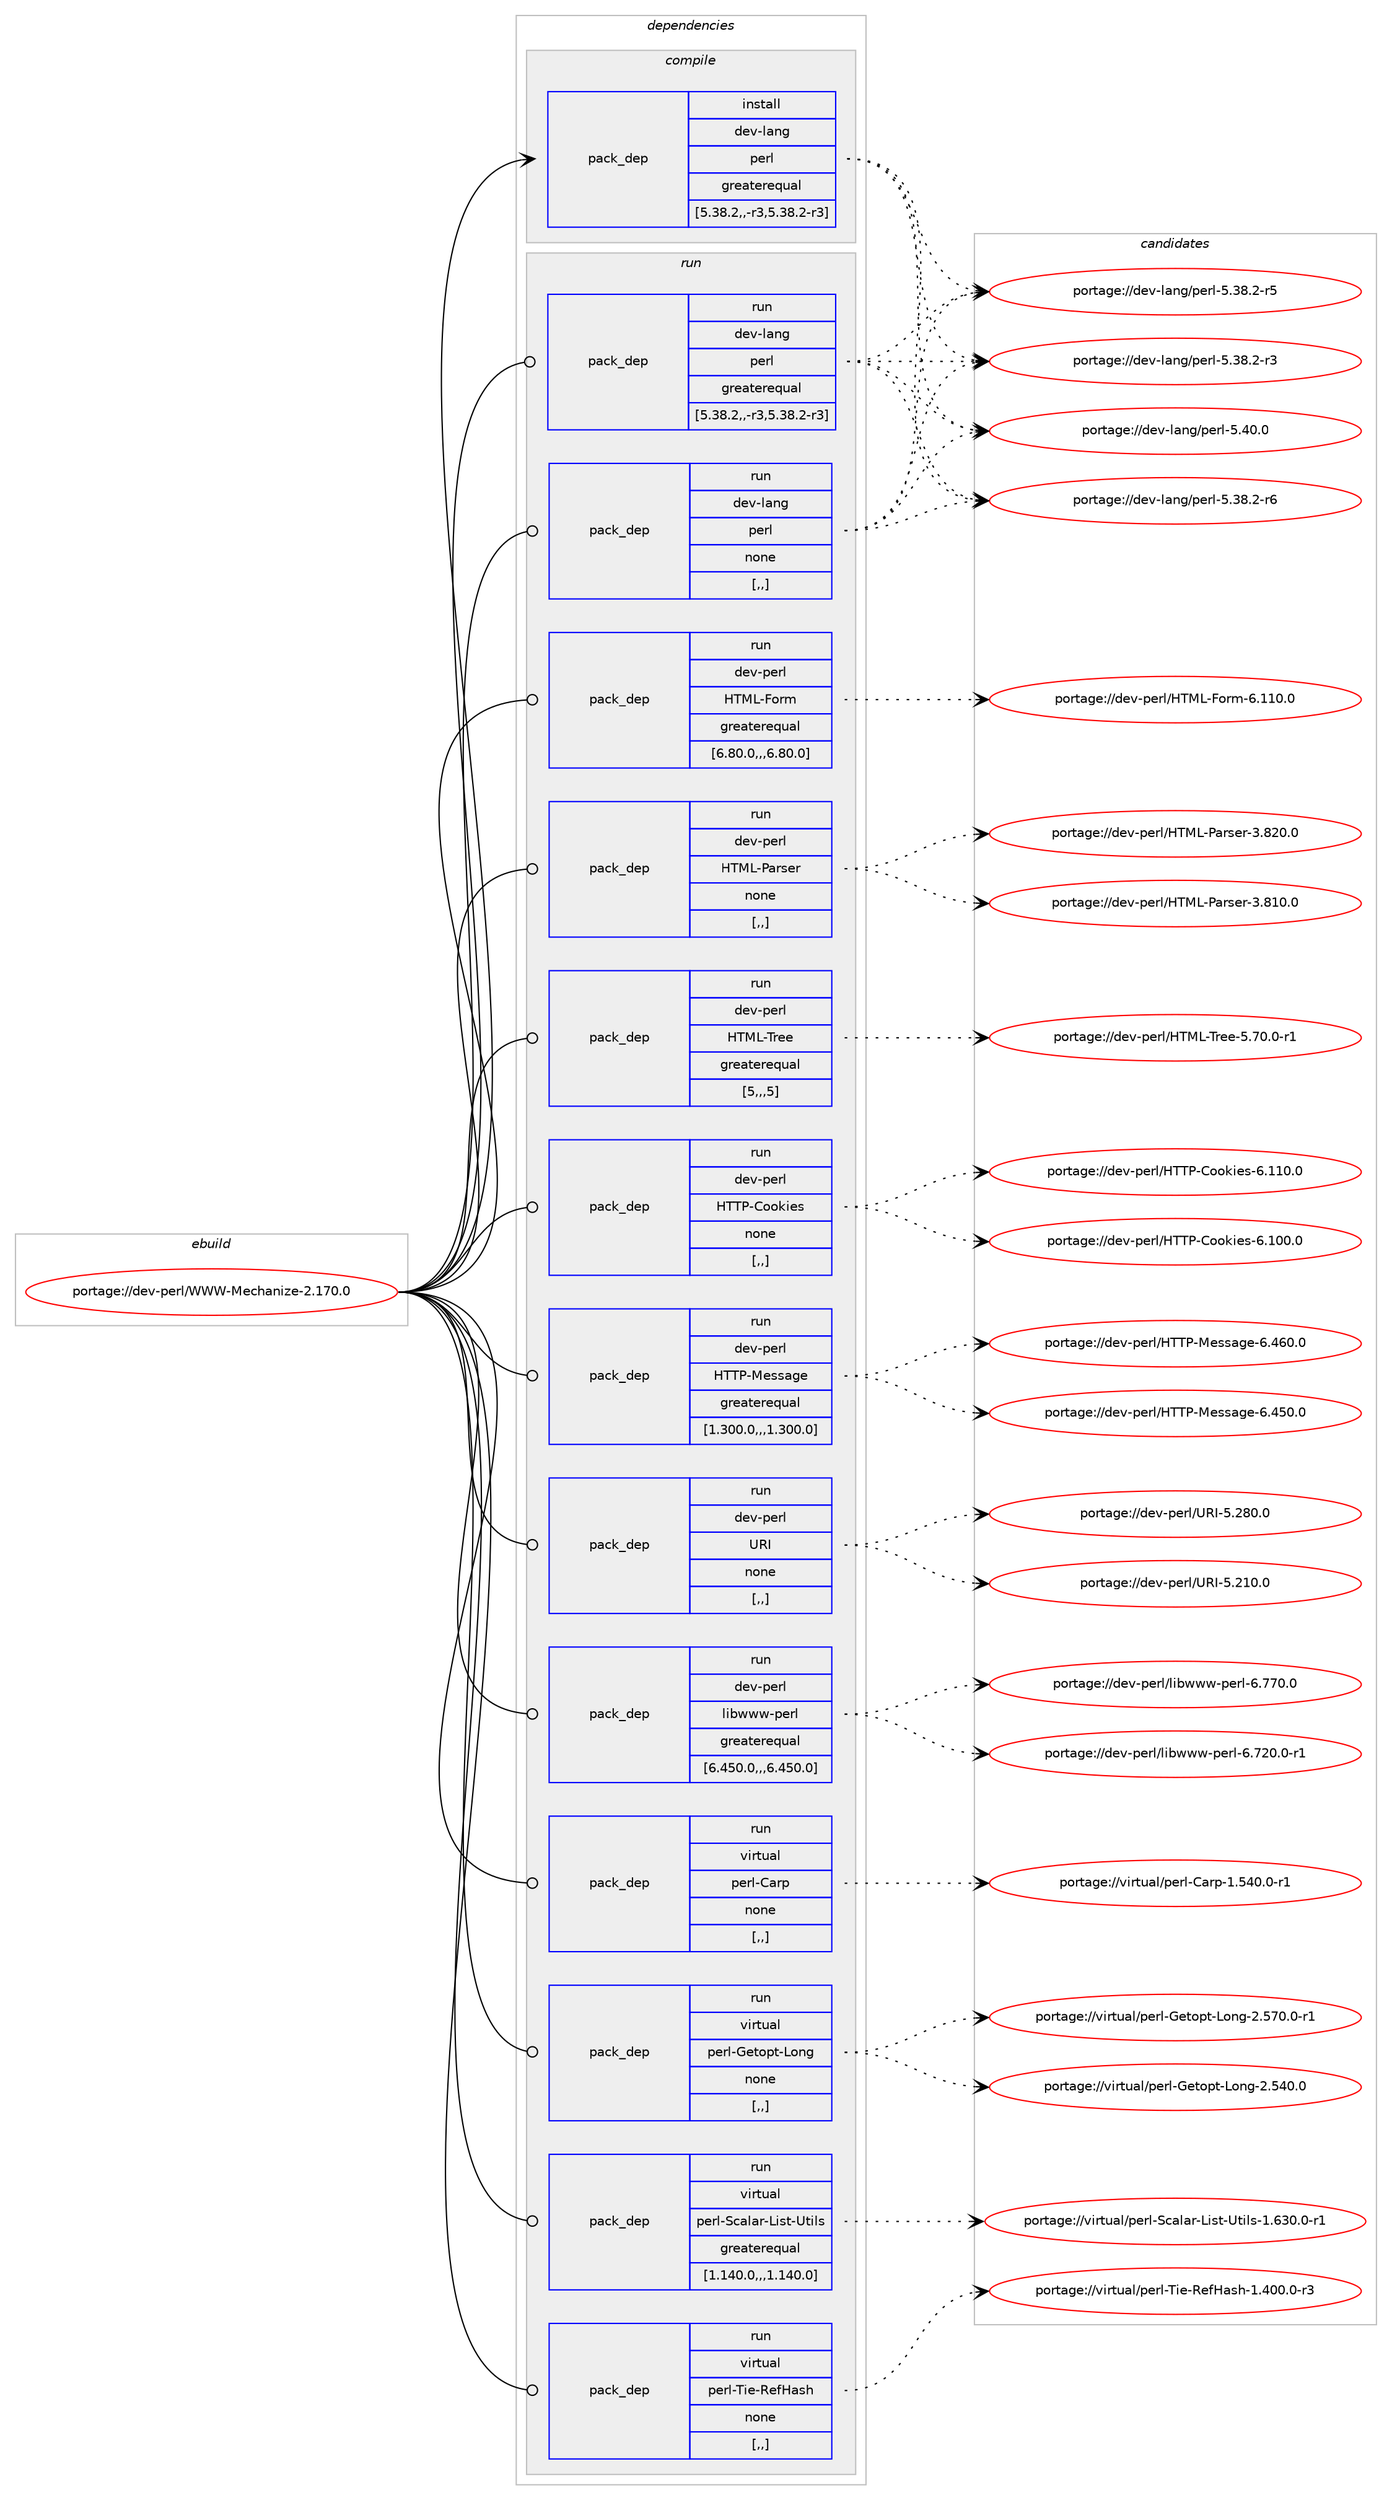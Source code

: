 digraph prolog {

# *************
# Graph options
# *************

newrank=true;
concentrate=true;
compound=true;
graph [rankdir=LR,fontname=Helvetica,fontsize=10,ranksep=1.5];#, ranksep=2.5, nodesep=0.2];
edge  [arrowhead=vee];
node  [fontname=Helvetica,fontsize=10];

# **********
# The ebuild
# **********

subgraph cluster_leftcol {
color=gray;
label=<<i>ebuild</i>>;
id [label="portage://dev-perl/WWW-Mechanize-2.170.0", color=red, width=4, href="../dev-perl/WWW-Mechanize-2.170.0.svg"];
}

# ****************
# The dependencies
# ****************

subgraph cluster_midcol {
color=gray;
label=<<i>dependencies</i>>;
subgraph cluster_compile {
fillcolor="#eeeeee";
style=filled;
label=<<i>compile</i>>;
subgraph pack107569 {
dependency138919 [label=<<TABLE BORDER="0" CELLBORDER="1" CELLSPACING="0" CELLPADDING="4" WIDTH="220"><TR><TD ROWSPAN="6" CELLPADDING="30">pack_dep</TD></TR><TR><TD WIDTH="110">install</TD></TR><TR><TD>dev-lang</TD></TR><TR><TD>perl</TD></TR><TR><TD>greaterequal</TD></TR><TR><TD>[5.38.2,,-r3,5.38.2-r3]</TD></TR></TABLE>>, shape=none, color=blue];
}
id:e -> dependency138919:w [weight=20,style="solid",arrowhead="vee"];
}
subgraph cluster_compileandrun {
fillcolor="#eeeeee";
style=filled;
label=<<i>compile and run</i>>;
}
subgraph cluster_run {
fillcolor="#eeeeee";
style=filled;
label=<<i>run</i>>;
subgraph pack107570 {
dependency138920 [label=<<TABLE BORDER="0" CELLBORDER="1" CELLSPACING="0" CELLPADDING="4" WIDTH="220"><TR><TD ROWSPAN="6" CELLPADDING="30">pack_dep</TD></TR><TR><TD WIDTH="110">run</TD></TR><TR><TD>dev-lang</TD></TR><TR><TD>perl</TD></TR><TR><TD>greaterequal</TD></TR><TR><TD>[5.38.2,,-r3,5.38.2-r3]</TD></TR></TABLE>>, shape=none, color=blue];
}
id:e -> dependency138920:w [weight=20,style="solid",arrowhead="odot"];
subgraph pack107571 {
dependency138921 [label=<<TABLE BORDER="0" CELLBORDER="1" CELLSPACING="0" CELLPADDING="4" WIDTH="220"><TR><TD ROWSPAN="6" CELLPADDING="30">pack_dep</TD></TR><TR><TD WIDTH="110">run</TD></TR><TR><TD>dev-lang</TD></TR><TR><TD>perl</TD></TR><TR><TD>none</TD></TR><TR><TD>[,,]</TD></TR></TABLE>>, shape=none, color=blue];
}
id:e -> dependency138921:w [weight=20,style="solid",arrowhead="odot"];
subgraph pack107572 {
dependency138922 [label=<<TABLE BORDER="0" CELLBORDER="1" CELLSPACING="0" CELLPADDING="4" WIDTH="220"><TR><TD ROWSPAN="6" CELLPADDING="30">pack_dep</TD></TR><TR><TD WIDTH="110">run</TD></TR><TR><TD>dev-perl</TD></TR><TR><TD>HTML-Form</TD></TR><TR><TD>greaterequal</TD></TR><TR><TD>[6.80.0,,,6.80.0]</TD></TR></TABLE>>, shape=none, color=blue];
}
id:e -> dependency138922:w [weight=20,style="solid",arrowhead="odot"];
subgraph pack107573 {
dependency138923 [label=<<TABLE BORDER="0" CELLBORDER="1" CELLSPACING="0" CELLPADDING="4" WIDTH="220"><TR><TD ROWSPAN="6" CELLPADDING="30">pack_dep</TD></TR><TR><TD WIDTH="110">run</TD></TR><TR><TD>dev-perl</TD></TR><TR><TD>HTML-Parser</TD></TR><TR><TD>none</TD></TR><TR><TD>[,,]</TD></TR></TABLE>>, shape=none, color=blue];
}
id:e -> dependency138923:w [weight=20,style="solid",arrowhead="odot"];
subgraph pack107574 {
dependency138924 [label=<<TABLE BORDER="0" CELLBORDER="1" CELLSPACING="0" CELLPADDING="4" WIDTH="220"><TR><TD ROWSPAN="6" CELLPADDING="30">pack_dep</TD></TR><TR><TD WIDTH="110">run</TD></TR><TR><TD>dev-perl</TD></TR><TR><TD>HTML-Tree</TD></TR><TR><TD>greaterequal</TD></TR><TR><TD>[5,,,5]</TD></TR></TABLE>>, shape=none, color=blue];
}
id:e -> dependency138924:w [weight=20,style="solid",arrowhead="odot"];
subgraph pack107575 {
dependency138925 [label=<<TABLE BORDER="0" CELLBORDER="1" CELLSPACING="0" CELLPADDING="4" WIDTH="220"><TR><TD ROWSPAN="6" CELLPADDING="30">pack_dep</TD></TR><TR><TD WIDTH="110">run</TD></TR><TR><TD>dev-perl</TD></TR><TR><TD>HTTP-Cookies</TD></TR><TR><TD>none</TD></TR><TR><TD>[,,]</TD></TR></TABLE>>, shape=none, color=blue];
}
id:e -> dependency138925:w [weight=20,style="solid",arrowhead="odot"];
subgraph pack107576 {
dependency138926 [label=<<TABLE BORDER="0" CELLBORDER="1" CELLSPACING="0" CELLPADDING="4" WIDTH="220"><TR><TD ROWSPAN="6" CELLPADDING="30">pack_dep</TD></TR><TR><TD WIDTH="110">run</TD></TR><TR><TD>dev-perl</TD></TR><TR><TD>HTTP-Message</TD></TR><TR><TD>greaterequal</TD></TR><TR><TD>[1.300.0,,,1.300.0]</TD></TR></TABLE>>, shape=none, color=blue];
}
id:e -> dependency138926:w [weight=20,style="solid",arrowhead="odot"];
subgraph pack107577 {
dependency138927 [label=<<TABLE BORDER="0" CELLBORDER="1" CELLSPACING="0" CELLPADDING="4" WIDTH="220"><TR><TD ROWSPAN="6" CELLPADDING="30">pack_dep</TD></TR><TR><TD WIDTH="110">run</TD></TR><TR><TD>dev-perl</TD></TR><TR><TD>URI</TD></TR><TR><TD>none</TD></TR><TR><TD>[,,]</TD></TR></TABLE>>, shape=none, color=blue];
}
id:e -> dependency138927:w [weight=20,style="solid",arrowhead="odot"];
subgraph pack107578 {
dependency138928 [label=<<TABLE BORDER="0" CELLBORDER="1" CELLSPACING="0" CELLPADDING="4" WIDTH="220"><TR><TD ROWSPAN="6" CELLPADDING="30">pack_dep</TD></TR><TR><TD WIDTH="110">run</TD></TR><TR><TD>dev-perl</TD></TR><TR><TD>libwww-perl</TD></TR><TR><TD>greaterequal</TD></TR><TR><TD>[6.450.0,,,6.450.0]</TD></TR></TABLE>>, shape=none, color=blue];
}
id:e -> dependency138928:w [weight=20,style="solid",arrowhead="odot"];
subgraph pack107579 {
dependency138929 [label=<<TABLE BORDER="0" CELLBORDER="1" CELLSPACING="0" CELLPADDING="4" WIDTH="220"><TR><TD ROWSPAN="6" CELLPADDING="30">pack_dep</TD></TR><TR><TD WIDTH="110">run</TD></TR><TR><TD>virtual</TD></TR><TR><TD>perl-Carp</TD></TR><TR><TD>none</TD></TR><TR><TD>[,,]</TD></TR></TABLE>>, shape=none, color=blue];
}
id:e -> dependency138929:w [weight=20,style="solid",arrowhead="odot"];
subgraph pack107580 {
dependency138930 [label=<<TABLE BORDER="0" CELLBORDER="1" CELLSPACING="0" CELLPADDING="4" WIDTH="220"><TR><TD ROWSPAN="6" CELLPADDING="30">pack_dep</TD></TR><TR><TD WIDTH="110">run</TD></TR><TR><TD>virtual</TD></TR><TR><TD>perl-Getopt-Long</TD></TR><TR><TD>none</TD></TR><TR><TD>[,,]</TD></TR></TABLE>>, shape=none, color=blue];
}
id:e -> dependency138930:w [weight=20,style="solid",arrowhead="odot"];
subgraph pack107581 {
dependency138931 [label=<<TABLE BORDER="0" CELLBORDER="1" CELLSPACING="0" CELLPADDING="4" WIDTH="220"><TR><TD ROWSPAN="6" CELLPADDING="30">pack_dep</TD></TR><TR><TD WIDTH="110">run</TD></TR><TR><TD>virtual</TD></TR><TR><TD>perl-Scalar-List-Utils</TD></TR><TR><TD>greaterequal</TD></TR><TR><TD>[1.140.0,,,1.140.0]</TD></TR></TABLE>>, shape=none, color=blue];
}
id:e -> dependency138931:w [weight=20,style="solid",arrowhead="odot"];
subgraph pack107582 {
dependency138932 [label=<<TABLE BORDER="0" CELLBORDER="1" CELLSPACING="0" CELLPADDING="4" WIDTH="220"><TR><TD ROWSPAN="6" CELLPADDING="30">pack_dep</TD></TR><TR><TD WIDTH="110">run</TD></TR><TR><TD>virtual</TD></TR><TR><TD>perl-Tie-RefHash</TD></TR><TR><TD>none</TD></TR><TR><TD>[,,]</TD></TR></TABLE>>, shape=none, color=blue];
}
id:e -> dependency138932:w [weight=20,style="solid",arrowhead="odot"];
}
}

# **************
# The candidates
# **************

subgraph cluster_choices {
rank=same;
color=gray;
label=<<i>candidates</i>>;

subgraph choice107569 {
color=black;
nodesep=1;
choice10010111845108971101034711210111410845534652484648 [label="portage://dev-lang/perl-5.40.0", color=red, width=4,href="../dev-lang/perl-5.40.0.svg"];
choice100101118451089711010347112101114108455346515646504511454 [label="portage://dev-lang/perl-5.38.2-r6", color=red, width=4,href="../dev-lang/perl-5.38.2-r6.svg"];
choice100101118451089711010347112101114108455346515646504511453 [label="portage://dev-lang/perl-5.38.2-r5", color=red, width=4,href="../dev-lang/perl-5.38.2-r5.svg"];
choice100101118451089711010347112101114108455346515646504511451 [label="portage://dev-lang/perl-5.38.2-r3", color=red, width=4,href="../dev-lang/perl-5.38.2-r3.svg"];
dependency138919:e -> choice10010111845108971101034711210111410845534652484648:w [style=dotted,weight="100"];
dependency138919:e -> choice100101118451089711010347112101114108455346515646504511454:w [style=dotted,weight="100"];
dependency138919:e -> choice100101118451089711010347112101114108455346515646504511453:w [style=dotted,weight="100"];
dependency138919:e -> choice100101118451089711010347112101114108455346515646504511451:w [style=dotted,weight="100"];
}
subgraph choice107570 {
color=black;
nodesep=1;
choice10010111845108971101034711210111410845534652484648 [label="portage://dev-lang/perl-5.40.0", color=red, width=4,href="../dev-lang/perl-5.40.0.svg"];
choice100101118451089711010347112101114108455346515646504511454 [label="portage://dev-lang/perl-5.38.2-r6", color=red, width=4,href="../dev-lang/perl-5.38.2-r6.svg"];
choice100101118451089711010347112101114108455346515646504511453 [label="portage://dev-lang/perl-5.38.2-r5", color=red, width=4,href="../dev-lang/perl-5.38.2-r5.svg"];
choice100101118451089711010347112101114108455346515646504511451 [label="portage://dev-lang/perl-5.38.2-r3", color=red, width=4,href="../dev-lang/perl-5.38.2-r3.svg"];
dependency138920:e -> choice10010111845108971101034711210111410845534652484648:w [style=dotted,weight="100"];
dependency138920:e -> choice100101118451089711010347112101114108455346515646504511454:w [style=dotted,weight="100"];
dependency138920:e -> choice100101118451089711010347112101114108455346515646504511453:w [style=dotted,weight="100"];
dependency138920:e -> choice100101118451089711010347112101114108455346515646504511451:w [style=dotted,weight="100"];
}
subgraph choice107571 {
color=black;
nodesep=1;
choice10010111845108971101034711210111410845534652484648 [label="portage://dev-lang/perl-5.40.0", color=red, width=4,href="../dev-lang/perl-5.40.0.svg"];
choice100101118451089711010347112101114108455346515646504511454 [label="portage://dev-lang/perl-5.38.2-r6", color=red, width=4,href="../dev-lang/perl-5.38.2-r6.svg"];
choice100101118451089711010347112101114108455346515646504511453 [label="portage://dev-lang/perl-5.38.2-r5", color=red, width=4,href="../dev-lang/perl-5.38.2-r5.svg"];
choice100101118451089711010347112101114108455346515646504511451 [label="portage://dev-lang/perl-5.38.2-r3", color=red, width=4,href="../dev-lang/perl-5.38.2-r3.svg"];
dependency138921:e -> choice10010111845108971101034711210111410845534652484648:w [style=dotted,weight="100"];
dependency138921:e -> choice100101118451089711010347112101114108455346515646504511454:w [style=dotted,weight="100"];
dependency138921:e -> choice100101118451089711010347112101114108455346515646504511453:w [style=dotted,weight="100"];
dependency138921:e -> choice100101118451089711010347112101114108455346515646504511451:w [style=dotted,weight="100"];
}
subgraph choice107572 {
color=black;
nodesep=1;
choice10010111845112101114108477284777645701111141094554464949484648 [label="portage://dev-perl/HTML-Form-6.110.0", color=red, width=4,href="../dev-perl/HTML-Form-6.110.0.svg"];
dependency138922:e -> choice10010111845112101114108477284777645701111141094554464949484648:w [style=dotted,weight="100"];
}
subgraph choice107573 {
color=black;
nodesep=1;
choice1001011184511210111410847728477764580971141151011144551465650484648 [label="portage://dev-perl/HTML-Parser-3.820.0", color=red, width=4,href="../dev-perl/HTML-Parser-3.820.0.svg"];
choice1001011184511210111410847728477764580971141151011144551465649484648 [label="portage://dev-perl/HTML-Parser-3.810.0", color=red, width=4,href="../dev-perl/HTML-Parser-3.810.0.svg"];
dependency138923:e -> choice1001011184511210111410847728477764580971141151011144551465650484648:w [style=dotted,weight="100"];
dependency138923:e -> choice1001011184511210111410847728477764580971141151011144551465649484648:w [style=dotted,weight="100"];
}
subgraph choice107574 {
color=black;
nodesep=1;
choice1001011184511210111410847728477764584114101101455346554846484511449 [label="portage://dev-perl/HTML-Tree-5.70.0-r1", color=red, width=4,href="../dev-perl/HTML-Tree-5.70.0-r1.svg"];
dependency138924:e -> choice1001011184511210111410847728477764584114101101455346554846484511449:w [style=dotted,weight="100"];
}
subgraph choice107575 {
color=black;
nodesep=1;
choice10010111845112101114108477284848045671111111071051011154554464949484648 [label="portage://dev-perl/HTTP-Cookies-6.110.0", color=red, width=4,href="../dev-perl/HTTP-Cookies-6.110.0.svg"];
choice10010111845112101114108477284848045671111111071051011154554464948484648 [label="portage://dev-perl/HTTP-Cookies-6.100.0", color=red, width=4,href="../dev-perl/HTTP-Cookies-6.100.0.svg"];
dependency138925:e -> choice10010111845112101114108477284848045671111111071051011154554464949484648:w [style=dotted,weight="100"];
dependency138925:e -> choice10010111845112101114108477284848045671111111071051011154554464948484648:w [style=dotted,weight="100"];
}
subgraph choice107576 {
color=black;
nodesep=1;
choice1001011184511210111410847728484804577101115115971031014554465254484648 [label="portage://dev-perl/HTTP-Message-6.460.0", color=red, width=4,href="../dev-perl/HTTP-Message-6.460.0.svg"];
choice1001011184511210111410847728484804577101115115971031014554465253484648 [label="portage://dev-perl/HTTP-Message-6.450.0", color=red, width=4,href="../dev-perl/HTTP-Message-6.450.0.svg"];
dependency138926:e -> choice1001011184511210111410847728484804577101115115971031014554465254484648:w [style=dotted,weight="100"];
dependency138926:e -> choice1001011184511210111410847728484804577101115115971031014554465253484648:w [style=dotted,weight="100"];
}
subgraph choice107577 {
color=black;
nodesep=1;
choice10010111845112101114108478582734553465056484648 [label="portage://dev-perl/URI-5.280.0", color=red, width=4,href="../dev-perl/URI-5.280.0.svg"];
choice10010111845112101114108478582734553465049484648 [label="portage://dev-perl/URI-5.210.0", color=red, width=4,href="../dev-perl/URI-5.210.0.svg"];
dependency138927:e -> choice10010111845112101114108478582734553465056484648:w [style=dotted,weight="100"];
dependency138927:e -> choice10010111845112101114108478582734553465049484648:w [style=dotted,weight="100"];
}
subgraph choice107578 {
color=black;
nodesep=1;
choice100101118451121011141084710810598119119119451121011141084554465555484648 [label="portage://dev-perl/libwww-perl-6.770.0", color=red, width=4,href="../dev-perl/libwww-perl-6.770.0.svg"];
choice1001011184511210111410847108105981191191194511210111410845544655504846484511449 [label="portage://dev-perl/libwww-perl-6.720.0-r1", color=red, width=4,href="../dev-perl/libwww-perl-6.720.0-r1.svg"];
dependency138928:e -> choice100101118451121011141084710810598119119119451121011141084554465555484648:w [style=dotted,weight="100"];
dependency138928:e -> choice1001011184511210111410847108105981191191194511210111410845544655504846484511449:w [style=dotted,weight="100"];
}
subgraph choice107579 {
color=black;
nodesep=1;
choice118105114116117971084711210111410845679711411245494653524846484511449 [label="portage://virtual/perl-Carp-1.540.0-r1", color=red, width=4,href="../virtual/perl-Carp-1.540.0-r1.svg"];
dependency138929:e -> choice118105114116117971084711210111410845679711411245494653524846484511449:w [style=dotted,weight="100"];
}
subgraph choice107580 {
color=black;
nodesep=1;
choice11810511411611797108471121011141084571101116111112116457611111010345504653554846484511449 [label="portage://virtual/perl-Getopt-Long-2.570.0-r1", color=red, width=4,href="../virtual/perl-Getopt-Long-2.570.0-r1.svg"];
choice1181051141161179710847112101114108457110111611111211645761111101034550465352484648 [label="portage://virtual/perl-Getopt-Long-2.540.0", color=red, width=4,href="../virtual/perl-Getopt-Long-2.540.0.svg"];
dependency138930:e -> choice11810511411611797108471121011141084571101116111112116457611111010345504653554846484511449:w [style=dotted,weight="100"];
dependency138930:e -> choice1181051141161179710847112101114108457110111611111211645761111101034550465352484648:w [style=dotted,weight="100"];
}
subgraph choice107581 {
color=black;
nodesep=1;
choice118105114116117971084711210111410845839997108971144576105115116458511610510811545494654514846484511449 [label="portage://virtual/perl-Scalar-List-Utils-1.630.0-r1", color=red, width=4,href="../virtual/perl-Scalar-List-Utils-1.630.0-r1.svg"];
dependency138931:e -> choice118105114116117971084711210111410845839997108971144576105115116458511610510811545494654514846484511449:w [style=dotted,weight="100"];
}
subgraph choice107582 {
color=black;
nodesep=1;
choice118105114116117971084711210111410845841051014582101102729711510445494652484846484511451 [label="portage://virtual/perl-Tie-RefHash-1.400.0-r3", color=red, width=4,href="../virtual/perl-Tie-RefHash-1.400.0-r3.svg"];
dependency138932:e -> choice118105114116117971084711210111410845841051014582101102729711510445494652484846484511451:w [style=dotted,weight="100"];
}
}

}
